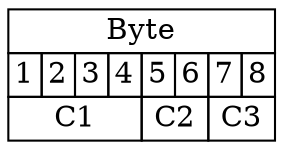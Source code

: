 digraph test_struct {
    node [shape=plain];

    struct [ label=<
        <table border="0" cellborder="1" cellspacing="0">
            <tr  cellpadding="0"><td colspan="8">Byte</td></tr>
            <tr  cellpadding="0">
                <td>1</td><td>2</td><td>3</td><td>4</td><td>5</td><td>6</td><td>7</td><td>8</td>
            </tr>
            <tr>
                <td colspan="4">C1</td><td  colspan="2">C2</td><td  colspan="2">C3</td>
            </tr>
        </table>
    >];
}